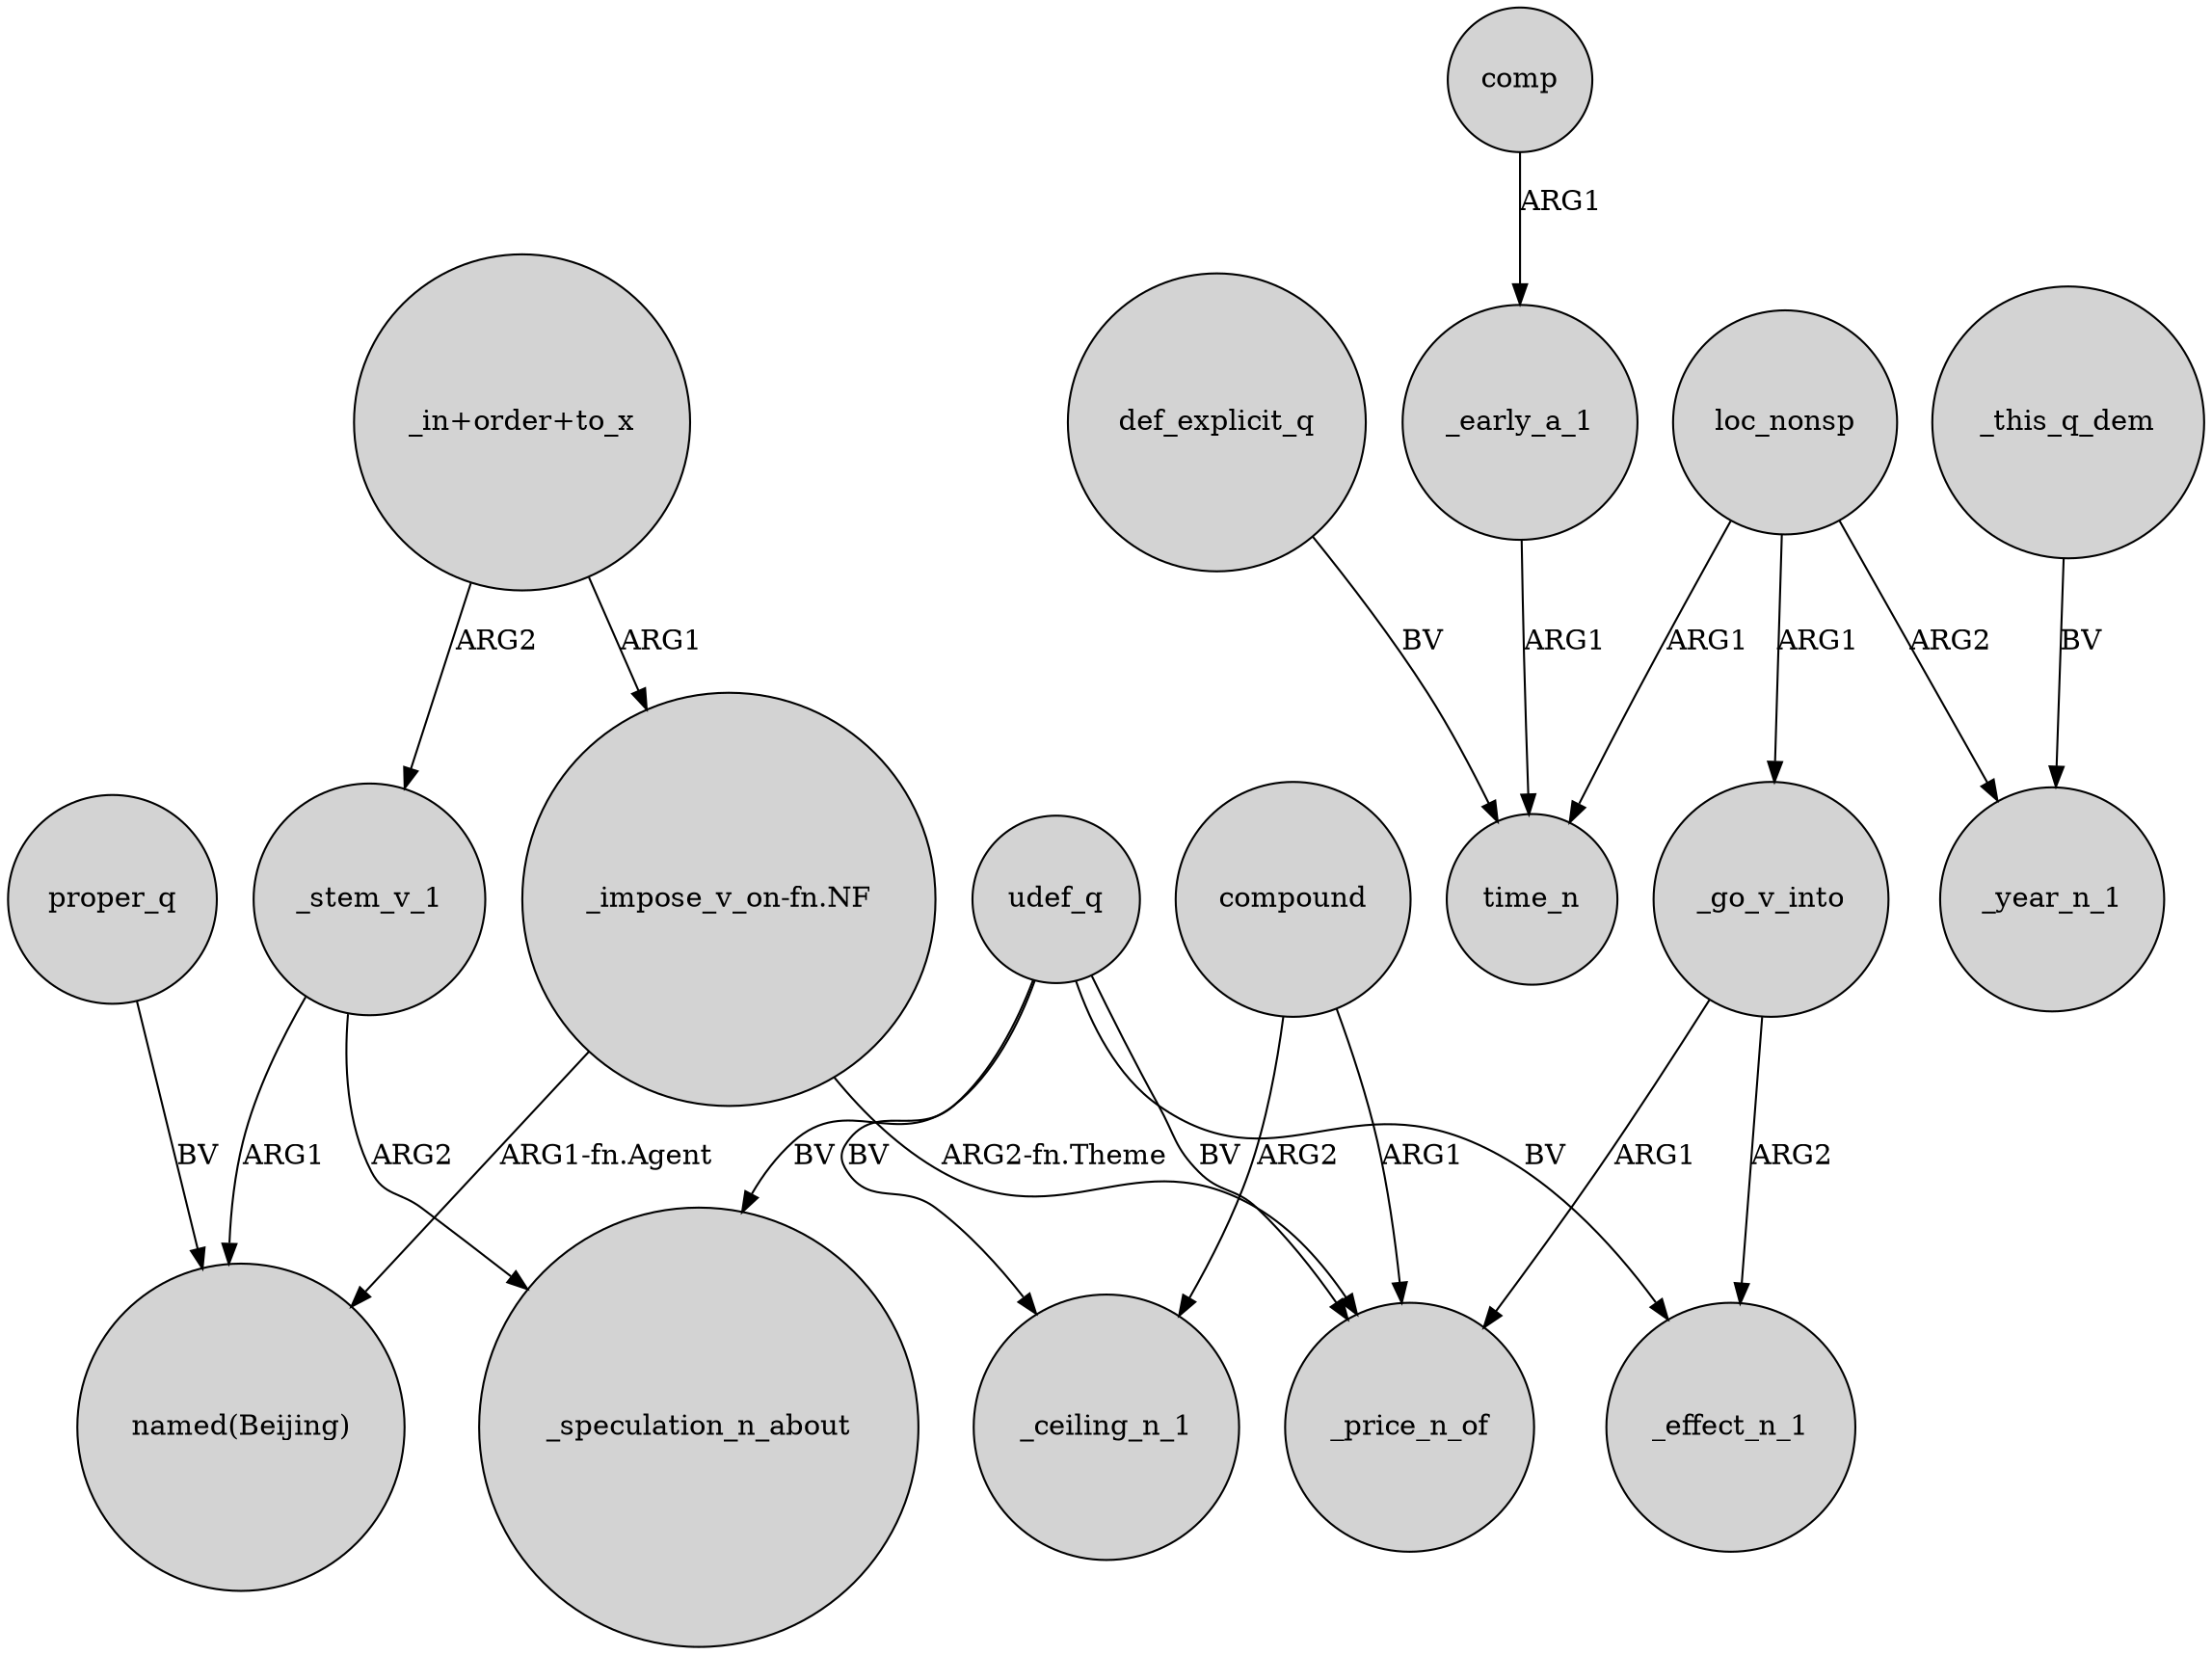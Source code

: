 digraph {
	node [shape=circle style=filled]
	udef_q -> _price_n_of [label=BV]
	"_impose_v_on-fn.NF" -> "named(Beijing)" [label="ARG1-fn.Agent"]
	def_explicit_q -> time_n [label=BV]
	udef_q -> _ceiling_n_1 [label=BV]
	udef_q -> _speculation_n_about [label=BV]
	_go_v_into -> _price_n_of [label=ARG1]
	udef_q -> _effect_n_1 [label=BV]
	loc_nonsp -> _go_v_into [label=ARG1]
	loc_nonsp -> time_n [label=ARG1]
	_go_v_into -> _effect_n_1 [label=ARG2]
	"_in+order+to_x" -> "_impose_v_on-fn.NF" [label=ARG1]
	_stem_v_1 -> "named(Beijing)" [label=ARG1]
	loc_nonsp -> _year_n_1 [label=ARG2]
	"_impose_v_on-fn.NF" -> _price_n_of [label="ARG2-fn.Theme"]
	_early_a_1 -> time_n [label=ARG1]
	_stem_v_1 -> _speculation_n_about [label=ARG2]
	compound -> _ceiling_n_1 [label=ARG2]
	"_in+order+to_x" -> _stem_v_1 [label=ARG2]
	compound -> _price_n_of [label=ARG1]
	comp -> _early_a_1 [label=ARG1]
	proper_q -> "named(Beijing)" [label=BV]
	_this_q_dem -> _year_n_1 [label=BV]
}
